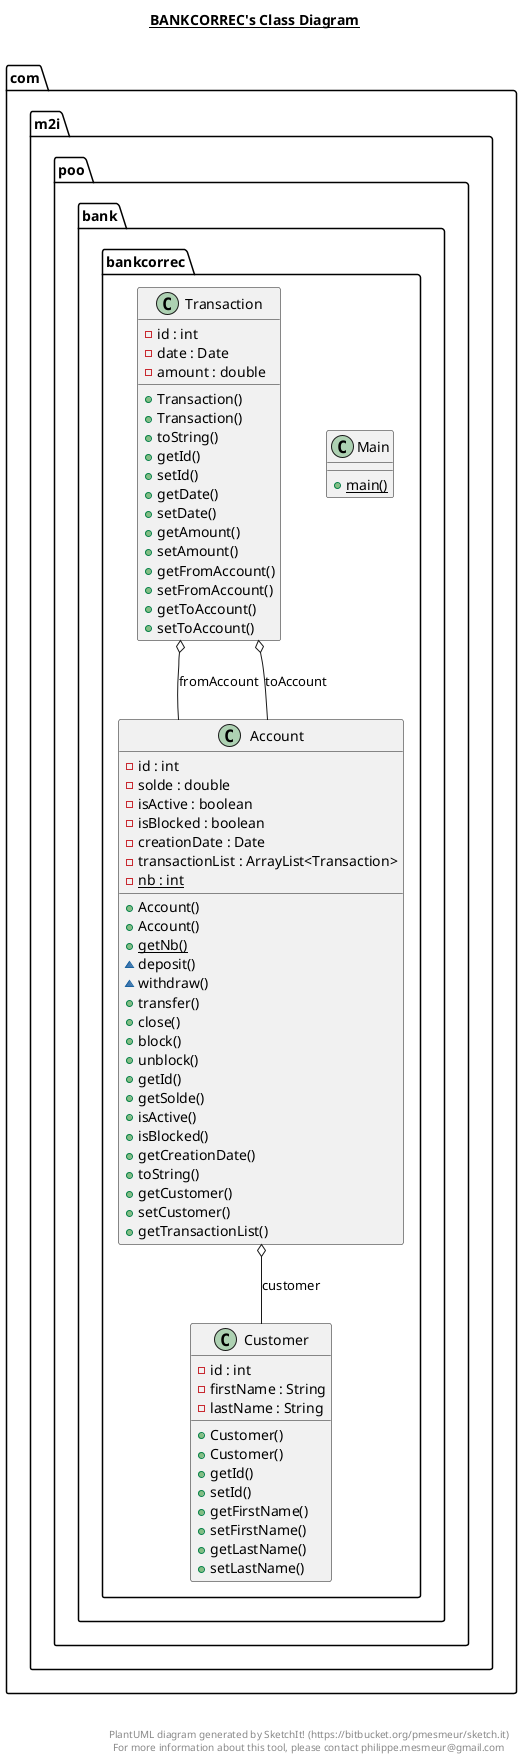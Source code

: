 @startuml

title __BANKCORREC's Class Diagram__\n

  package com.m2i.poo {
    package com.m2i.poo.bank {
      package com.m2i.poo.bank.bankcorrec {
        class Account {
            - id : int
            - solde : double
            - isActive : boolean
            - isBlocked : boolean
            - creationDate : Date
            - transactionList : ArrayList<Transaction>
            {static} - nb : int
            + Account()
            + Account()
            {static} + getNb()
            ~ deposit()
            ~ withdraw()
            + transfer()
            + close()
            + block()
            + unblock()
            + getId()
            + getSolde()
            + isActive()
            + isBlocked()
            + getCreationDate()
            + toString()
            + getCustomer()
            + setCustomer()
            + getTransactionList()
        }
      }
    }
  }
  

  package com.m2i.poo {
    package com.m2i.poo.bank {
      package com.m2i.poo.bank.bankcorrec {
        class Customer {
            - id : int
            - firstName : String
            - lastName : String
            + Customer()
            + Customer()
            + getId()
            + setId()
            + getFirstName()
            + setFirstName()
            + getLastName()
            + setLastName()
        }
      }
    }
  }
  

  package com.m2i.poo {
    package com.m2i.poo.bank {
      package com.m2i.poo.bank.bankcorrec {
        class Main {
            {static} + main()
        }
      }
    }
  }
  

  package com.m2i.poo {
    package com.m2i.poo.bank {
      package com.m2i.poo.bank.bankcorrec {
        class Transaction {
            - id : int
            - date : Date
            - amount : double
            + Transaction()
            + Transaction()
            + toString()
            + getId()
            + setId()
            + getDate()
            + setDate()
            + getAmount()
            + setAmount()
            + getFromAccount()
            + setFromAccount()
            + getToAccount()
            + setToAccount()
        }
      }
    }
  }
  

  Account o-- Customer : customer
  Transaction o-- Account : fromAccount
  Transaction o-- Account : toAccount


right footer


PlantUML diagram generated by SketchIt! (https://bitbucket.org/pmesmeur/sketch.it)
For more information about this tool, please contact philippe.mesmeur@gmail.com
endfooter

@enduml
